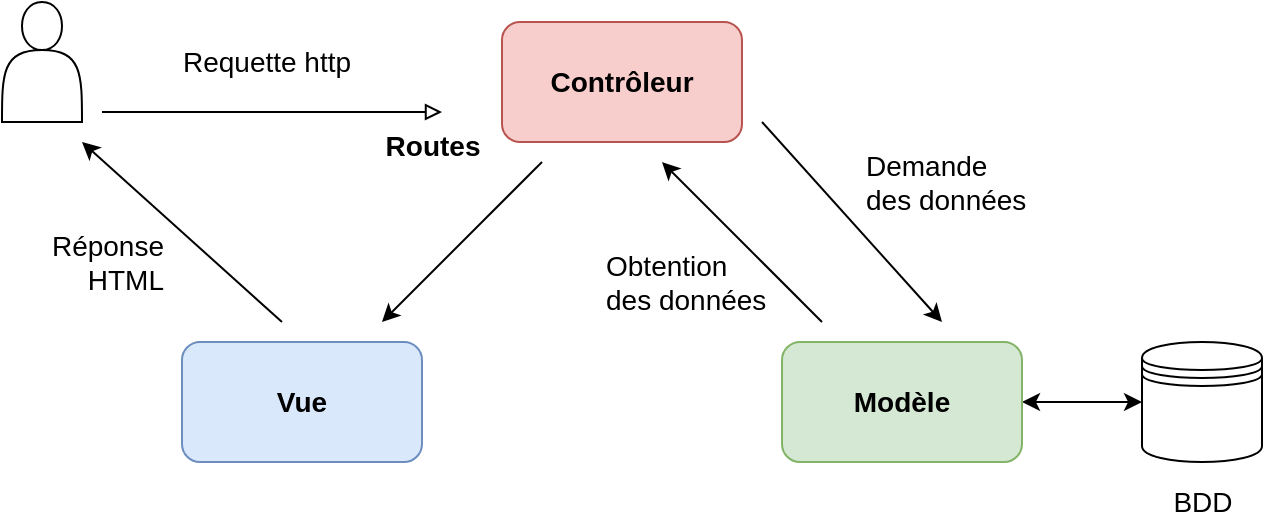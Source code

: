 <mxfile version="18.1.2" type="github">
  <diagram id="kgpKYQtTHZ0yAKxKKP6v" name="Page-1">
    <mxGraphModel dx="1038" dy="571" grid="1" gridSize="10" guides="1" tooltips="1" connect="1" arrows="1" fold="1" page="1" pageScale="1" pageWidth="850" pageHeight="1100" math="0" shadow="0">
      <root>
        <mxCell id="0" />
        <mxCell id="1" parent="0" />
        <mxCell id="8xDgFRKG9XCOXOLOuy8C-5" value="" style="shape=actor;whiteSpace=wrap;html=1;fontSize=14;" vertex="1" parent="1">
          <mxGeometry x="100" y="50" width="40" height="60" as="geometry" />
        </mxCell>
        <mxCell id="8xDgFRKG9XCOXOLOuy8C-6" value="" style="shape=datastore;whiteSpace=wrap;html=1;fontSize=14;" vertex="1" parent="1">
          <mxGeometry x="670" y="220" width="60" height="60" as="geometry" />
        </mxCell>
        <mxCell id="8xDgFRKG9XCOXOLOuy8C-10" value="" style="endArrow=classic;html=1;rounded=0;fontSize=14;" edge="1" parent="1">
          <mxGeometry width="50" height="50" relative="1" as="geometry">
            <mxPoint x="480" y="110" as="sourcePoint" />
            <mxPoint x="570" y="210" as="targetPoint" />
          </mxGeometry>
        </mxCell>
        <mxCell id="8xDgFRKG9XCOXOLOuy8C-11" value="" style="endArrow=classic;html=1;rounded=0;fontSize=14;" edge="1" parent="1">
          <mxGeometry width="50" height="50" relative="1" as="geometry">
            <mxPoint x="510" y="210" as="sourcePoint" />
            <mxPoint x="430" y="130" as="targetPoint" />
          </mxGeometry>
        </mxCell>
        <mxCell id="8xDgFRKG9XCOXOLOuy8C-12" value="" style="endArrow=block;html=1;rounded=0;fontSize=14;endFill=0;" edge="1" parent="1">
          <mxGeometry width="50" height="50" relative="1" as="geometry">
            <mxPoint x="150" y="105" as="sourcePoint" />
            <mxPoint x="320" y="105" as="targetPoint" />
          </mxGeometry>
        </mxCell>
        <mxCell id="8xDgFRKG9XCOXOLOuy8C-13" value="" style="endArrow=classic;html=1;rounded=0;fontSize=14;" edge="1" parent="1">
          <mxGeometry width="50" height="50" relative="1" as="geometry">
            <mxPoint x="370" y="130" as="sourcePoint" />
            <mxPoint x="290" y="210" as="targetPoint" />
          </mxGeometry>
        </mxCell>
        <mxCell id="8xDgFRKG9XCOXOLOuy8C-14" value="" style="endArrow=classic;html=1;rounded=0;fontSize=14;" edge="1" parent="1">
          <mxGeometry width="50" height="50" relative="1" as="geometry">
            <mxPoint x="240" y="210" as="sourcePoint" />
            <mxPoint x="140" y="120" as="targetPoint" />
          </mxGeometry>
        </mxCell>
        <mxCell id="8xDgFRKG9XCOXOLOuy8C-4" value="&lt;font style=&quot;font-size: 14px;&quot;&gt;&lt;b&gt;Vue&lt;/b&gt;&lt;/font&gt;" style="rounded=1;whiteSpace=wrap;html=1;fillColor=#dae8fc;strokeColor=#6c8ebf;" vertex="1" parent="1">
          <mxGeometry x="190" y="220" width="120" height="60" as="geometry" />
        </mxCell>
        <mxCell id="8xDgFRKG9XCOXOLOuy8C-2" value="&lt;font style=&quot;font-size: 14px;&quot;&gt;&lt;b&gt;Contrôleur&lt;/b&gt;&lt;/font&gt;" style="rounded=1;whiteSpace=wrap;html=1;fillColor=#f8cecc;strokeColor=#b85450;" vertex="1" parent="1">
          <mxGeometry x="350" y="60" width="120" height="60" as="geometry" />
        </mxCell>
        <mxCell id="8xDgFRKG9XCOXOLOuy8C-15" value="" style="endArrow=classic;startArrow=classic;html=1;rounded=0;fontSize=14;entryX=0;entryY=0.5;entryDx=0;entryDy=0;exitX=1;exitY=0.5;exitDx=0;exitDy=0;" edge="1" parent="1" source="8xDgFRKG9XCOXOLOuy8C-3" target="8xDgFRKG9XCOXOLOuy8C-6">
          <mxGeometry width="100" height="100" relative="1" as="geometry">
            <mxPoint x="250" y="340" as="sourcePoint" />
            <mxPoint x="350" y="240" as="targetPoint" />
          </mxGeometry>
        </mxCell>
        <mxCell id="8xDgFRKG9XCOXOLOuy8C-3" value="&lt;font style=&quot;font-size: 14px;&quot;&gt;&lt;b&gt;Modèle&lt;/b&gt;&lt;/font&gt;" style="rounded=1;whiteSpace=wrap;html=1;fillColor=#d5e8d4;strokeColor=#82b366;" vertex="1" parent="1">
          <mxGeometry x="490" y="220" width="120" height="60" as="geometry" />
        </mxCell>
        <mxCell id="8xDgFRKG9XCOXOLOuy8C-16" value="BDD" style="text;html=1;align=center;verticalAlign=middle;resizable=0;points=[];autosize=1;strokeColor=none;fillColor=none;fontSize=14;" vertex="1" parent="1">
          <mxGeometry x="675" y="290" width="50" height="20" as="geometry" />
        </mxCell>
        <mxCell id="8xDgFRKG9XCOXOLOuy8C-17" value="Requette http" style="text;html=1;align=center;verticalAlign=middle;resizable=0;points=[];autosize=1;strokeColor=none;fillColor=none;fontSize=14;" vertex="1" parent="1">
          <mxGeometry x="182" y="70" width="100" height="20" as="geometry" />
        </mxCell>
        <mxCell id="8xDgFRKG9XCOXOLOuy8C-18" value="Demande &lt;br&gt;des données" style="text;html=1;align=left;verticalAlign=middle;resizable=0;points=[];autosize=1;strokeColor=none;fillColor=none;fontSize=14;" vertex="1" parent="1">
          <mxGeometry x="530" y="120" width="100" height="40" as="geometry" />
        </mxCell>
        <mxCell id="8xDgFRKG9XCOXOLOuy8C-19" value="Obtention&lt;br&gt;des données" style="text;html=1;align=left;verticalAlign=middle;resizable=0;points=[];autosize=1;strokeColor=none;fillColor=none;fontSize=14;" vertex="1" parent="1">
          <mxGeometry x="400" y="170" width="100" height="40" as="geometry" />
        </mxCell>
        <mxCell id="8xDgFRKG9XCOXOLOuy8C-20" value="Routes" style="text;html=1;align=center;verticalAlign=middle;resizable=0;points=[];autosize=1;strokeColor=none;fillColor=none;fontSize=14;fontStyle=1" vertex="1" parent="1">
          <mxGeometry x="285" y="112" width="60" height="20" as="geometry" />
        </mxCell>
        <mxCell id="8xDgFRKG9XCOXOLOuy8C-21" value="Réponse &lt;br&gt;HTML" style="text;html=1;align=right;verticalAlign=middle;resizable=0;points=[];autosize=1;strokeColor=none;fillColor=none;fontSize=14;" vertex="1" parent="1">
          <mxGeometry x="112" y="160" width="70" height="40" as="geometry" />
        </mxCell>
      </root>
    </mxGraphModel>
  </diagram>
</mxfile>
